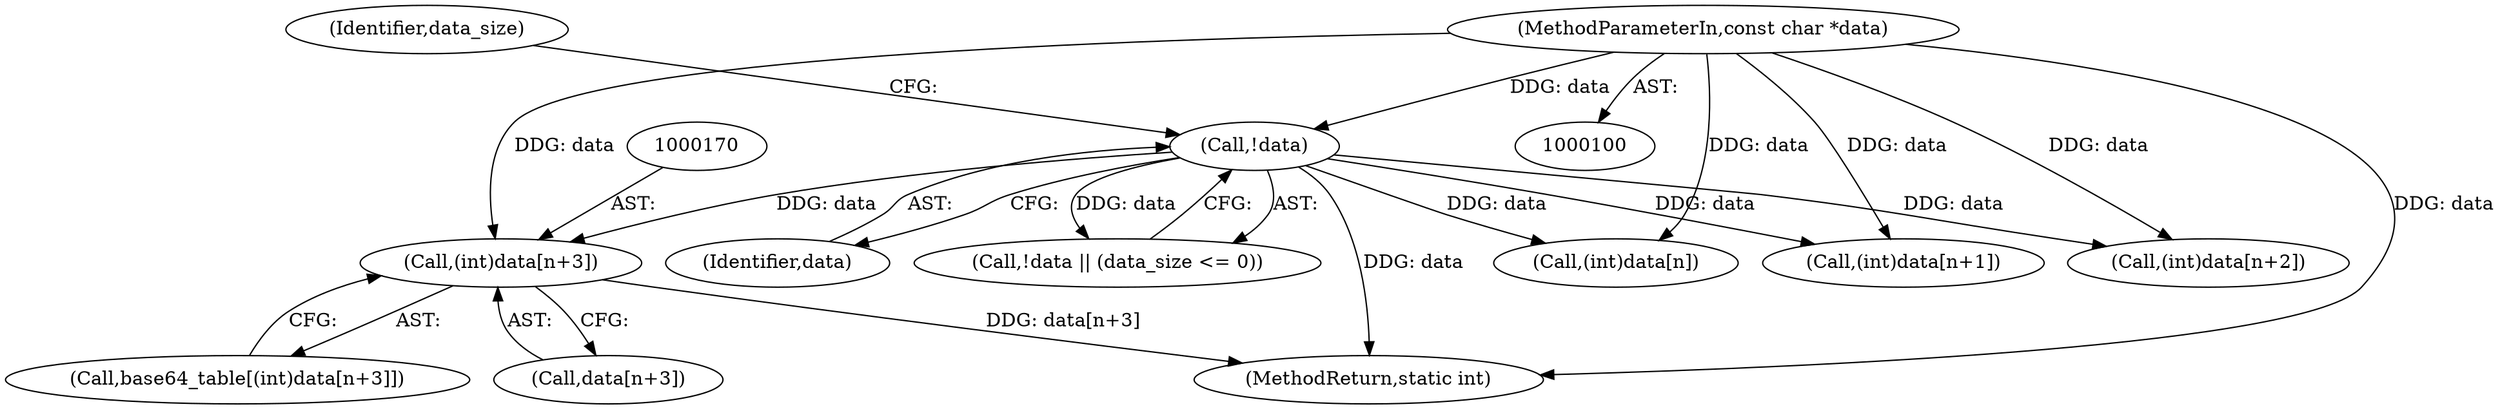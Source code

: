 digraph "1_libplist_3a55ddd3c4c11ce75a86afbefd085d8d397ff957_0@array" {
"1000169" [label="(Call,(int)data[n+3])"];
"1000113" [label="(Call,!data)"];
"1000102" [label="(MethodParameterIn,const char *data)"];
"1000114" [label="(Identifier,data)"];
"1000171" [label="(Call,data[n+3])"];
"1000113" [label="(Call,!data)"];
"1000138" [label="(Call,(int)data[n])"];
"1000147" [label="(Call,(int)data[n+1])"];
"1000102" [label="(MethodParameterIn,const char *data)"];
"1000169" [label="(Call,(int)data[n+3])"];
"1000242" [label="(MethodReturn,static int)"];
"1000158" [label="(Call,(int)data[n+2])"];
"1000116" [label="(Identifier,data_size)"];
"1000112" [label="(Call,!data || (data_size <= 0))"];
"1000167" [label="(Call,base64_table[(int)data[n+3]])"];
"1000169" -> "1000167"  [label="AST: "];
"1000169" -> "1000171"  [label="CFG: "];
"1000170" -> "1000169"  [label="AST: "];
"1000171" -> "1000169"  [label="AST: "];
"1000167" -> "1000169"  [label="CFG: "];
"1000169" -> "1000242"  [label="DDG: data[n+3]"];
"1000113" -> "1000169"  [label="DDG: data"];
"1000102" -> "1000169"  [label="DDG: data"];
"1000113" -> "1000112"  [label="AST: "];
"1000113" -> "1000114"  [label="CFG: "];
"1000114" -> "1000113"  [label="AST: "];
"1000116" -> "1000113"  [label="CFG: "];
"1000112" -> "1000113"  [label="CFG: "];
"1000113" -> "1000242"  [label="DDG: data"];
"1000113" -> "1000112"  [label="DDG: data"];
"1000102" -> "1000113"  [label="DDG: data"];
"1000113" -> "1000138"  [label="DDG: data"];
"1000113" -> "1000147"  [label="DDG: data"];
"1000113" -> "1000158"  [label="DDG: data"];
"1000102" -> "1000100"  [label="AST: "];
"1000102" -> "1000242"  [label="DDG: data"];
"1000102" -> "1000138"  [label="DDG: data"];
"1000102" -> "1000147"  [label="DDG: data"];
"1000102" -> "1000158"  [label="DDG: data"];
}
